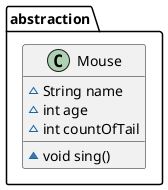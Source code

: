 @startuml
'물리적 설계, 코드에서 파싱
class abstraction.Mouse {
~ String name
~ int age
~ int countOfTail
~ void sing()
}
@enduml